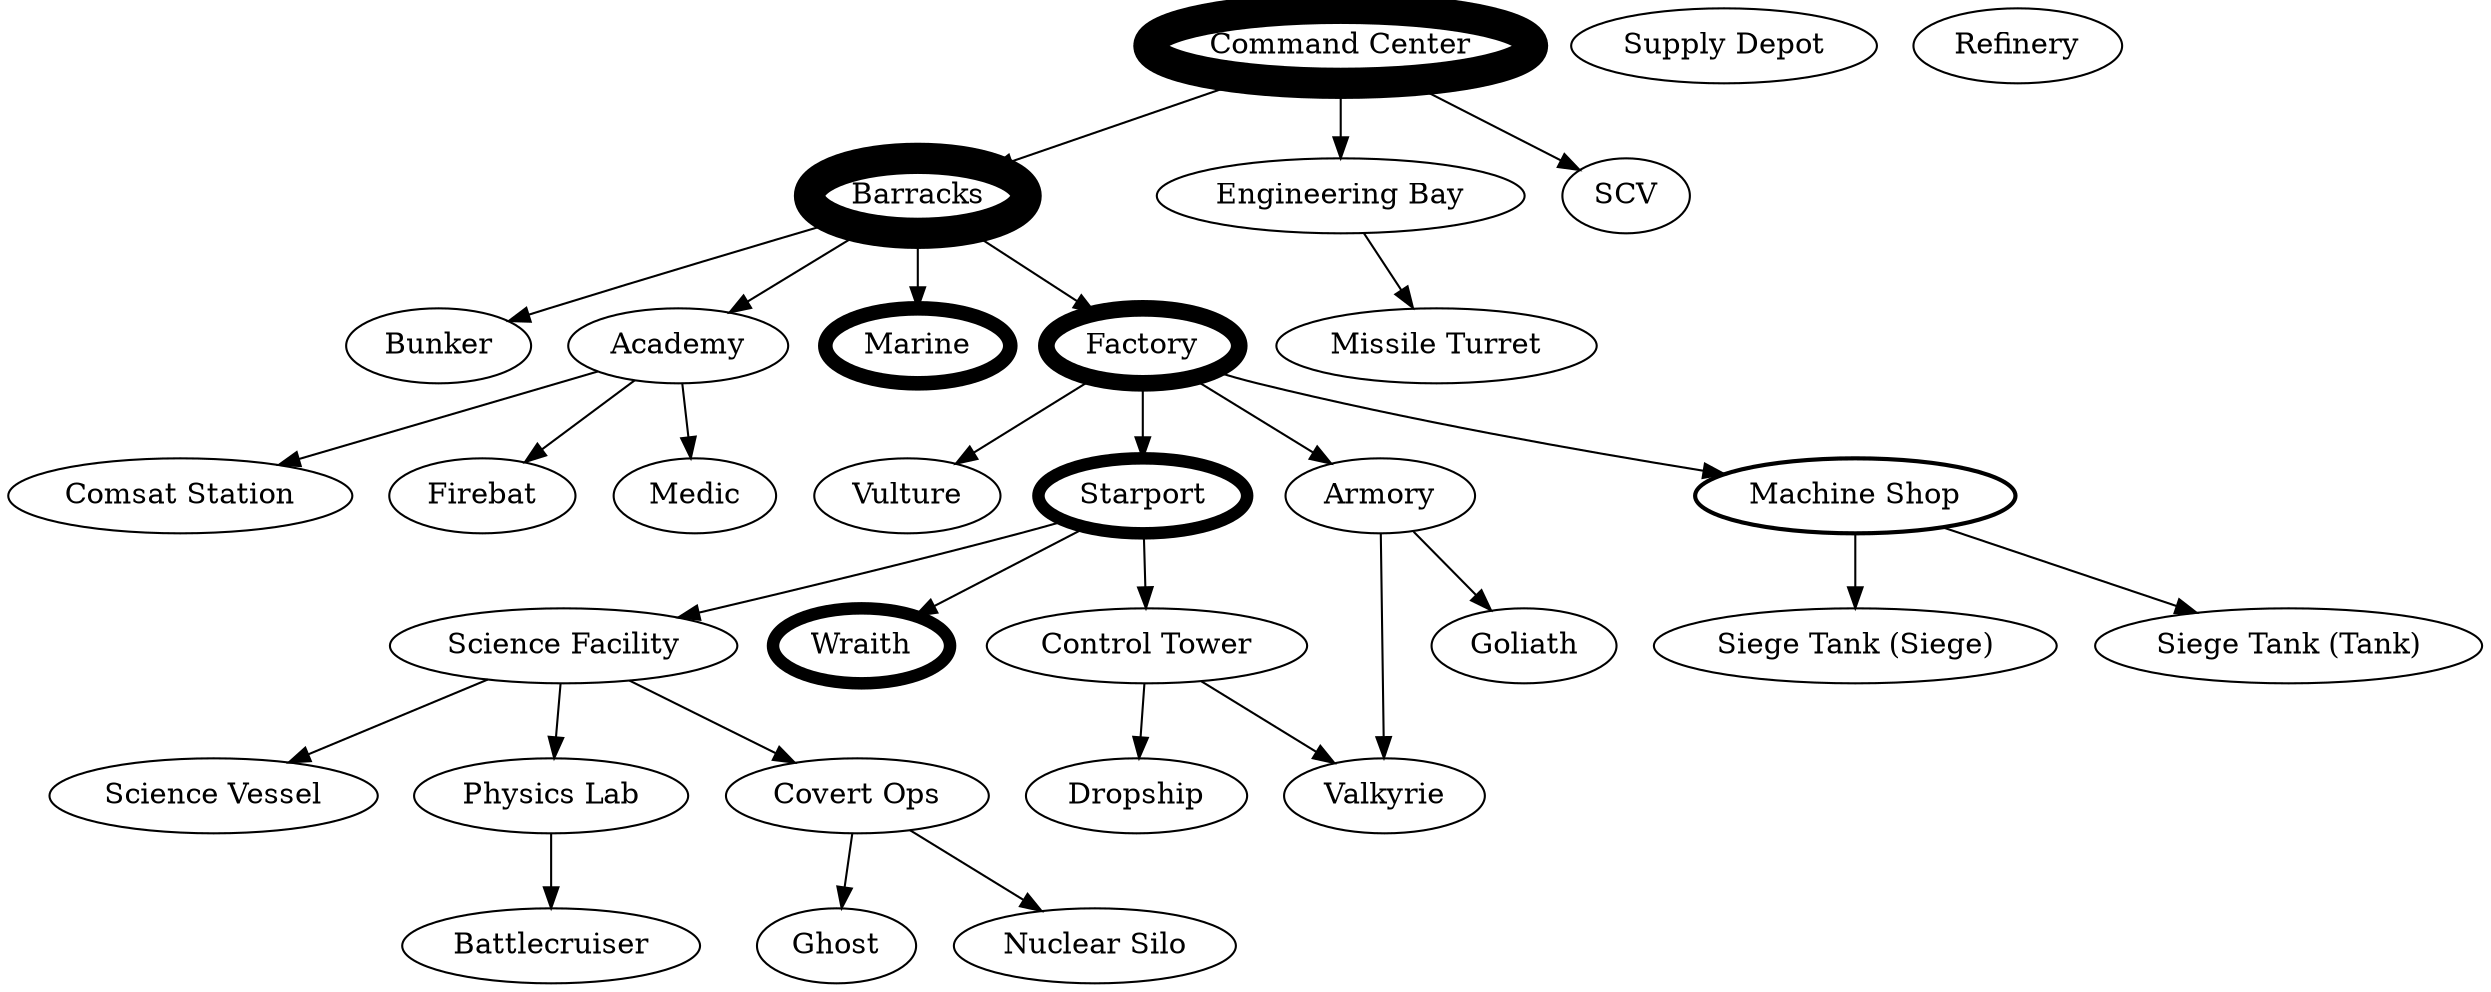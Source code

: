digraph G {
"Command Center" [depth=0, penwidth=15, strength=15];
"Supply Depot" [depth=2147483647, penwidth=1, strength=1];
Refinery [depth=2147483647, penwidth=1, strength=1];
Barracks [depth=1, penwidth=15, strength=15];
"Engineering Bay" [depth=1, penwidth=1, strength=1];
SCV [depth=1, penwidth=1, strength=1];
Factory [depth=2, penwidth=8, strength=8];
Bunker [depth=2, penwidth=1, strength=1];
Academy [depth=2, penwidth=1, strength=1];
"Missile Turret" [depth=2, penwidth=1, strength=1];
Marine [depth=2, penwidth=7, strength=7];
"Comsat Station" [depth=3, penwidth=1, strength=1];
Starport [depth=3, penwidth=6, strength=6];
Armory [depth=3, penwidth=1, strength=1];
"Machine Shop" [depth=3, penwidth=2, strength=2];
Vulture [depth=3, penwidth=1, strength=1];
Firebat [depth=3, penwidth=1, strength=1];
Medic [depth=3, penwidth=1, strength=1];
"Control Tower" [depth=4, penwidth=1, strength=1];
"Science Facility" [depth=4, penwidth=1, strength=1];
Wraith [depth=4, penwidth=6, strength=6];
Goliath [depth=4, penwidth=1, strength=1];
Valkyrie [depth=4, penwidth=1, strength=1];
"Siege Tank (Tank)" [depth=4, penwidth=1, strength=1];
"Siege Tank (Siege)" [depth=4, penwidth=1, strength=1];
"Science Vessel" [depth=5, penwidth=1, strength=1];
Dropship [depth=5, penwidth=1, strength=1];
"Physics Lab" [depth=5, penwidth=1, strength=1];
"Covert Ops" [depth=5, penwidth=1, strength=1];
Battlecruiser [depth=6, penwidth=1, strength=1];
"Nuclear Silo" [depth=6, penwidth=1, strength=1];
Ghost [depth=6, penwidth=1, strength=1];
"Command Center"->Barracks ;
"Command Center"->"Engineering Bay" ;
"Command Center"->SCV ;
Barracks->Factory ;
Barracks->Bunker ;
Barracks->Academy ;
"Engineering Bay"->"Missile Turret" ;
Barracks->Marine ;
Academy->"Comsat Station" ;
Factory->Starport ;
Factory->Armory ;
Factory->"Machine Shop" ;
Factory->Vulture ;
Academy->Firebat ;
Academy->Medic ;
Starport->"Control Tower" ;
Starport->"Science Facility" ;
Starport->Wraith ;
Armory->Goliath ;
Armory->Valkyrie ;
"Machine Shop"->"Siege Tank (Tank)" ;
"Machine Shop"->"Siege Tank (Siege)" ;
"Science Facility"->"Science Vessel" ;
"Control Tower"->Dropship ;
"Control Tower"->Valkyrie ;
"Science Facility"->"Physics Lab" ;
"Science Facility"->"Covert Ops" ;
"Physics Lab"->Battlecruiser ;
"Covert Ops"->"Nuclear Silo" ;
"Covert Ops"->Ghost ;
}
